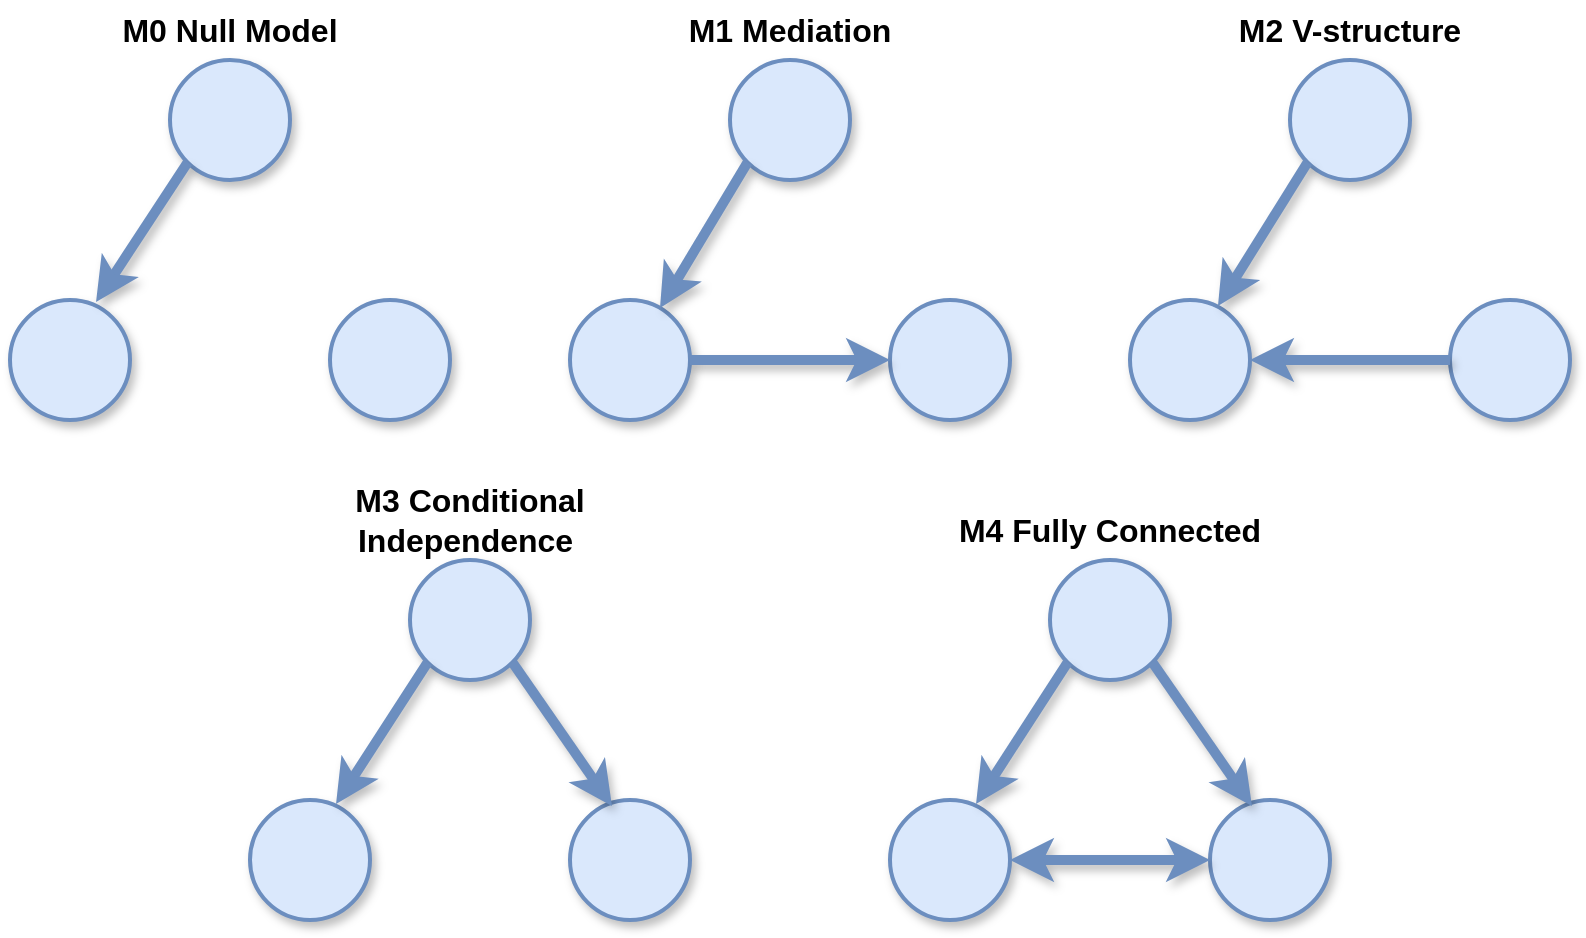 <mxfile version="25.0.2">
  <diagram name="Page-1" id="KL53qAabpxqSajSM73HF">
    <mxGraphModel dx="1418" dy="1420" grid="1" gridSize="10" guides="1" tooltips="1" connect="1" arrows="1" fold="1" page="1" pageScale="1" pageWidth="850" pageHeight="600" math="1" shadow="0">
      <root>
        <mxCell id="0" />
        <mxCell id="1" parent="0" />
        <mxCell id="Ya9fY4rdkiM0QhiMj1Qv-2" value="" style="ellipse;whiteSpace=wrap;html=1;aspect=fixed;fillColor=#dae8fc;strokeColor=#6c8ebf;strokeWidth=2;shadow=1;" vertex="1" parent="1">
          <mxGeometry x="120" y="-520" width="60" height="60" as="geometry" />
        </mxCell>
        <mxCell id="Ya9fY4rdkiM0QhiMj1Qv-3" value="" style="ellipse;whiteSpace=wrap;html=1;aspect=fixed;fillColor=#dae8fc;strokeColor=#6c8ebf;strokeWidth=2;shadow=1;" vertex="1" parent="1">
          <mxGeometry x="40" y="-400" width="60" height="60" as="geometry" />
        </mxCell>
        <mxCell id="Ya9fY4rdkiM0QhiMj1Qv-4" value="" style="ellipse;whiteSpace=wrap;html=1;aspect=fixed;fillColor=#dae8fc;strokeColor=#6c8ebf;strokeWidth=2;shadow=1;" vertex="1" parent="1">
          <mxGeometry x="200" y="-400" width="60" height="60" as="geometry" />
        </mxCell>
        <mxCell id="Ya9fY4rdkiM0QhiMj1Qv-5" value="" style="ellipse;whiteSpace=wrap;html=1;aspect=fixed;fillColor=#dae8fc;strokeColor=#6c8ebf;strokeWidth=2;shadow=1;" vertex="1" parent="1">
          <mxGeometry x="400" y="-520" width="60" height="60" as="geometry" />
        </mxCell>
        <mxCell id="Ya9fY4rdkiM0QhiMj1Qv-6" value="" style="ellipse;whiteSpace=wrap;html=1;aspect=fixed;fillColor=#dae8fc;strokeColor=#6c8ebf;strokeWidth=2;shadow=1;" vertex="1" parent="1">
          <mxGeometry x="320" y="-400" width="60" height="60" as="geometry" />
        </mxCell>
        <mxCell id="Ya9fY4rdkiM0QhiMj1Qv-7" value="" style="ellipse;whiteSpace=wrap;html=1;aspect=fixed;fillColor=#dae8fc;strokeColor=#6c8ebf;strokeWidth=2;shadow=1;" vertex="1" parent="1">
          <mxGeometry x="480" y="-400" width="60" height="60" as="geometry" />
        </mxCell>
        <mxCell id="Ya9fY4rdkiM0QhiMj1Qv-8" value="" style="ellipse;whiteSpace=wrap;html=1;aspect=fixed;fillColor=#dae8fc;strokeColor=#6c8ebf;strokeWidth=2;shadow=1;" vertex="1" parent="1">
          <mxGeometry x="680" y="-520" width="60" height="60" as="geometry" />
        </mxCell>
        <mxCell id="Ya9fY4rdkiM0QhiMj1Qv-9" value="" style="ellipse;whiteSpace=wrap;html=1;aspect=fixed;fillColor=#dae8fc;strokeColor=#6c8ebf;strokeWidth=2;shadow=1;" vertex="1" parent="1">
          <mxGeometry x="600" y="-400" width="60" height="60" as="geometry" />
        </mxCell>
        <mxCell id="Ya9fY4rdkiM0QhiMj1Qv-10" value="" style="ellipse;whiteSpace=wrap;html=1;aspect=fixed;fillColor=#dae8fc;strokeColor=#6c8ebf;strokeWidth=2;shadow=1;" vertex="1" parent="1">
          <mxGeometry x="760" y="-400" width="60" height="60" as="geometry" />
        </mxCell>
        <mxCell id="Ya9fY4rdkiM0QhiMj1Qv-11" value="" style="ellipse;whiteSpace=wrap;html=1;aspect=fixed;fillColor=#dae8fc;strokeColor=#6c8ebf;strokeWidth=2;shadow=1;" vertex="1" parent="1">
          <mxGeometry x="240" y="-270" width="60" height="60" as="geometry" />
        </mxCell>
        <mxCell id="Ya9fY4rdkiM0QhiMj1Qv-12" value="" style="ellipse;whiteSpace=wrap;html=1;aspect=fixed;fillColor=#dae8fc;strokeColor=#6c8ebf;strokeWidth=2;shadow=1;" vertex="1" parent="1">
          <mxGeometry x="160" y="-150" width="60" height="60" as="geometry" />
        </mxCell>
        <mxCell id="Ya9fY4rdkiM0QhiMj1Qv-13" value="" style="ellipse;whiteSpace=wrap;html=1;aspect=fixed;fillColor=#dae8fc;strokeColor=#6c8ebf;strokeWidth=2;shadow=1;" vertex="1" parent="1">
          <mxGeometry x="320" y="-150" width="60" height="60" as="geometry" />
        </mxCell>
        <mxCell id="Ya9fY4rdkiM0QhiMj1Qv-18" value="" style="endArrow=classic;html=1;rounded=0;exitX=0;exitY=1;exitDx=0;exitDy=0;entryX=0.717;entryY=0.017;entryDx=0;entryDy=0;entryPerimeter=0;strokeWidth=5;fillColor=#dae8fc;strokeColor=#6c8ebf;shadow=1;" edge="1" parent="1" source="Ya9fY4rdkiM0QhiMj1Qv-2" target="Ya9fY4rdkiM0QhiMj1Qv-3">
          <mxGeometry width="50" height="50" relative="1" as="geometry">
            <mxPoint x="400" y="-350" as="sourcePoint" />
            <mxPoint x="450" y="-400" as="targetPoint" />
          </mxGeometry>
        </mxCell>
        <mxCell id="Ya9fY4rdkiM0QhiMj1Qv-19" value="" style="endArrow=classic;html=1;rounded=0;exitX=1;exitY=0.5;exitDx=0;exitDy=0;entryX=0;entryY=0.5;entryDx=0;entryDy=0;strokeWidth=5;fillColor=#dae8fc;strokeColor=#6c8ebf;shadow=1;" edge="1" parent="1" source="Ya9fY4rdkiM0QhiMj1Qv-6" target="Ya9fY4rdkiM0QhiMj1Qv-7">
          <mxGeometry width="50" height="50" relative="1" as="geometry">
            <mxPoint x="400" y="-350" as="sourcePoint" />
            <mxPoint x="450" y="-330" as="targetPoint" />
          </mxGeometry>
        </mxCell>
        <mxCell id="Ya9fY4rdkiM0QhiMj1Qv-20" value="" style="endArrow=classic;html=1;rounded=0;entryX=0.75;entryY=0.067;entryDx=0;entryDy=0;exitX=0;exitY=1;exitDx=0;exitDy=0;entryPerimeter=0;strokeWidth=5;fillColor=#dae8fc;strokeColor=#6c8ebf;shadow=1;" edge="1" parent="1" source="Ya9fY4rdkiM0QhiMj1Qv-5" target="Ya9fY4rdkiM0QhiMj1Qv-6">
          <mxGeometry width="50" height="50" relative="1" as="geometry">
            <mxPoint x="400" y="-350" as="sourcePoint" />
            <mxPoint x="450" y="-400" as="targetPoint" />
          </mxGeometry>
        </mxCell>
        <mxCell id="Ya9fY4rdkiM0QhiMj1Qv-21" value="" style="endArrow=classic;html=1;rounded=0;entryX=1;entryY=0.5;entryDx=0;entryDy=0;exitX=0;exitY=0.5;exitDx=0;exitDy=0;strokeWidth=5;fillColor=#dae8fc;strokeColor=#6c8ebf;shadow=1;" edge="1" parent="1" source="Ya9fY4rdkiM0QhiMj1Qv-10" target="Ya9fY4rdkiM0QhiMj1Qv-9">
          <mxGeometry width="50" height="50" relative="1" as="geometry">
            <mxPoint x="400" y="-350" as="sourcePoint" />
            <mxPoint x="450" y="-400" as="targetPoint" />
          </mxGeometry>
        </mxCell>
        <mxCell id="Ya9fY4rdkiM0QhiMj1Qv-22" value="" style="endArrow=classic;html=1;rounded=0;exitX=0;exitY=1;exitDx=0;exitDy=0;entryX=0.733;entryY=0.05;entryDx=0;entryDy=0;entryPerimeter=0;strokeWidth=5;fillColor=#dae8fc;strokeColor=#6c8ebf;shadow=1;" edge="1" parent="1" source="Ya9fY4rdkiM0QhiMj1Qv-8" target="Ya9fY4rdkiM0QhiMj1Qv-9">
          <mxGeometry width="50" height="50" relative="1" as="geometry">
            <mxPoint x="692" y="-460" as="sourcePoint" />
            <mxPoint x="650" y="-400" as="targetPoint" />
          </mxGeometry>
        </mxCell>
        <mxCell id="Ya9fY4rdkiM0QhiMj1Qv-23" value="" style="endArrow=classic;html=1;rounded=0;exitX=0;exitY=1;exitDx=0;exitDy=0;entryX=0.717;entryY=0.033;entryDx=0;entryDy=0;entryPerimeter=0;strokeWidth=5;fillColor=#dae8fc;strokeColor=#6c8ebf;shadow=1;" edge="1" parent="1" source="Ya9fY4rdkiM0QhiMj1Qv-11" target="Ya9fY4rdkiM0QhiMj1Qv-12">
          <mxGeometry width="50" height="50" relative="1" as="geometry">
            <mxPoint x="206" y="-230" as="sourcePoint" />
            <mxPoint x="160" y="-160" as="targetPoint" />
          </mxGeometry>
        </mxCell>
        <mxCell id="Ya9fY4rdkiM0QhiMj1Qv-24" value="" style="endArrow=classic;html=1;rounded=0;exitX=1;exitY=1;exitDx=0;exitDy=0;entryX=0.35;entryY=0.05;entryDx=0;entryDy=0;entryPerimeter=0;strokeWidth=5;fillColor=#dae8fc;strokeColor=#6c8ebf;shadow=1;" edge="1" parent="1" source="Ya9fY4rdkiM0QhiMj1Qv-11" target="Ya9fY4rdkiM0QhiMj1Qv-13">
          <mxGeometry width="50" height="50" relative="1" as="geometry">
            <mxPoint x="380" y="-260" as="sourcePoint" />
            <mxPoint x="334" y="-190" as="targetPoint" />
          </mxGeometry>
        </mxCell>
        <mxCell id="Ya9fY4rdkiM0QhiMj1Qv-26" value="" style="ellipse;whiteSpace=wrap;html=1;aspect=fixed;fillColor=#dae8fc;strokeColor=#6c8ebf;strokeWidth=2;shadow=1;" vertex="1" parent="1">
          <mxGeometry x="560" y="-270" width="60" height="60" as="geometry" />
        </mxCell>
        <mxCell id="Ya9fY4rdkiM0QhiMj1Qv-27" value="" style="ellipse;whiteSpace=wrap;html=1;aspect=fixed;fillColor=#dae8fc;strokeColor=#6c8ebf;strokeWidth=2;shadow=1;" vertex="1" parent="1">
          <mxGeometry x="480" y="-150" width="60" height="60" as="geometry" />
        </mxCell>
        <mxCell id="Ya9fY4rdkiM0QhiMj1Qv-28" value="" style="ellipse;whiteSpace=wrap;html=1;aspect=fixed;fillColor=#dae8fc;strokeColor=#6c8ebf;strokeWidth=2;shadow=1;" vertex="1" parent="1">
          <mxGeometry x="640" y="-150" width="60" height="60" as="geometry" />
        </mxCell>
        <mxCell id="Ya9fY4rdkiM0QhiMj1Qv-29" value="" style="endArrow=classic;html=1;rounded=0;exitX=0;exitY=1;exitDx=0;exitDy=0;entryX=0.717;entryY=0.033;entryDx=0;entryDy=0;entryPerimeter=0;strokeWidth=5;fillColor=#dae8fc;strokeColor=#6c8ebf;shadow=1;" edge="1" parent="1" source="Ya9fY4rdkiM0QhiMj1Qv-26" target="Ya9fY4rdkiM0QhiMj1Qv-27">
          <mxGeometry width="50" height="50" relative="1" as="geometry">
            <mxPoint x="526" y="-230" as="sourcePoint" />
            <mxPoint x="480" y="-160" as="targetPoint" />
          </mxGeometry>
        </mxCell>
        <mxCell id="Ya9fY4rdkiM0QhiMj1Qv-30" value="" style="endArrow=classic;html=1;rounded=0;exitX=1;exitY=1;exitDx=0;exitDy=0;entryX=0.35;entryY=0.05;entryDx=0;entryDy=0;entryPerimeter=0;strokeWidth=5;fillColor=#dae8fc;strokeColor=#6c8ebf;shadow=1;" edge="1" parent="1" source="Ya9fY4rdkiM0QhiMj1Qv-26" target="Ya9fY4rdkiM0QhiMj1Qv-28">
          <mxGeometry width="50" height="50" relative="1" as="geometry">
            <mxPoint x="700" y="-260" as="sourcePoint" />
            <mxPoint x="654" y="-190" as="targetPoint" />
          </mxGeometry>
        </mxCell>
        <mxCell id="Ya9fY4rdkiM0QhiMj1Qv-31" value="" style="endArrow=classic;startArrow=classic;html=1;rounded=0;exitX=1;exitY=0.5;exitDx=0;exitDy=0;entryX=0;entryY=0.5;entryDx=0;entryDy=0;strokeWidth=5;fillColor=#dae8fc;strokeColor=#6c8ebf;shadow=1;" edge="1" parent="1" source="Ya9fY4rdkiM0QhiMj1Qv-27" target="Ya9fY4rdkiM0QhiMj1Qv-28">
          <mxGeometry width="50" height="50" relative="1" as="geometry">
            <mxPoint x="400" y="-350" as="sourcePoint" />
            <mxPoint x="450" y="-400" as="targetPoint" />
          </mxGeometry>
        </mxCell>
        <mxCell id="Ya9fY4rdkiM0QhiMj1Qv-32" value="&lt;font style=&quot;font-size: 16px;&quot;&gt;&lt;b&gt;M0 Null Model&lt;/b&gt;&lt;/font&gt;" style="text;html=1;align=center;verticalAlign=middle;whiteSpace=wrap;rounded=0;" vertex="1" parent="1">
          <mxGeometry x="80" y="-550" width="140" height="30" as="geometry" />
        </mxCell>
        <mxCell id="Ya9fY4rdkiM0QhiMj1Qv-33" value="&lt;font style=&quot;font-size: 16px;&quot;&gt;&lt;b&gt;M1 Mediation&lt;/b&gt;&lt;/font&gt;" style="text;html=1;align=center;verticalAlign=middle;whiteSpace=wrap;rounded=0;" vertex="1" parent="1">
          <mxGeometry x="360" y="-550" width="140" height="30" as="geometry" />
        </mxCell>
        <mxCell id="Ya9fY4rdkiM0QhiMj1Qv-34" value="&lt;font style=&quot;font-size: 16px;&quot;&gt;&lt;b&gt;M2 V-structure&lt;/b&gt;&lt;/font&gt;" style="text;html=1;align=center;verticalAlign=middle;whiteSpace=wrap;rounded=0;" vertex="1" parent="1">
          <mxGeometry x="640" y="-550" width="140" height="30" as="geometry" />
        </mxCell>
        <mxCell id="Ya9fY4rdkiM0QhiMj1Qv-35" value="&lt;font style=&quot;font-size: 16px;&quot;&gt;&lt;b&gt;M3 Conditional Independence&amp;nbsp;&lt;/b&gt;&lt;/font&gt;" style="text;html=1;align=center;verticalAlign=middle;whiteSpace=wrap;rounded=0;" vertex="1" parent="1">
          <mxGeometry x="200" y="-310" width="140" height="40" as="geometry" />
        </mxCell>
        <mxCell id="Ya9fY4rdkiM0QhiMj1Qv-36" value="&lt;font style=&quot;font-size: 16px;&quot;&gt;&lt;b&gt;M4 Fully Connected&lt;/b&gt;&lt;/font&gt;" style="text;html=1;align=center;verticalAlign=middle;whiteSpace=wrap;rounded=0;" vertex="1" parent="1">
          <mxGeometry x="505" y="-300" width="170" height="30" as="geometry" />
        </mxCell>
      </root>
    </mxGraphModel>
  </diagram>
</mxfile>
